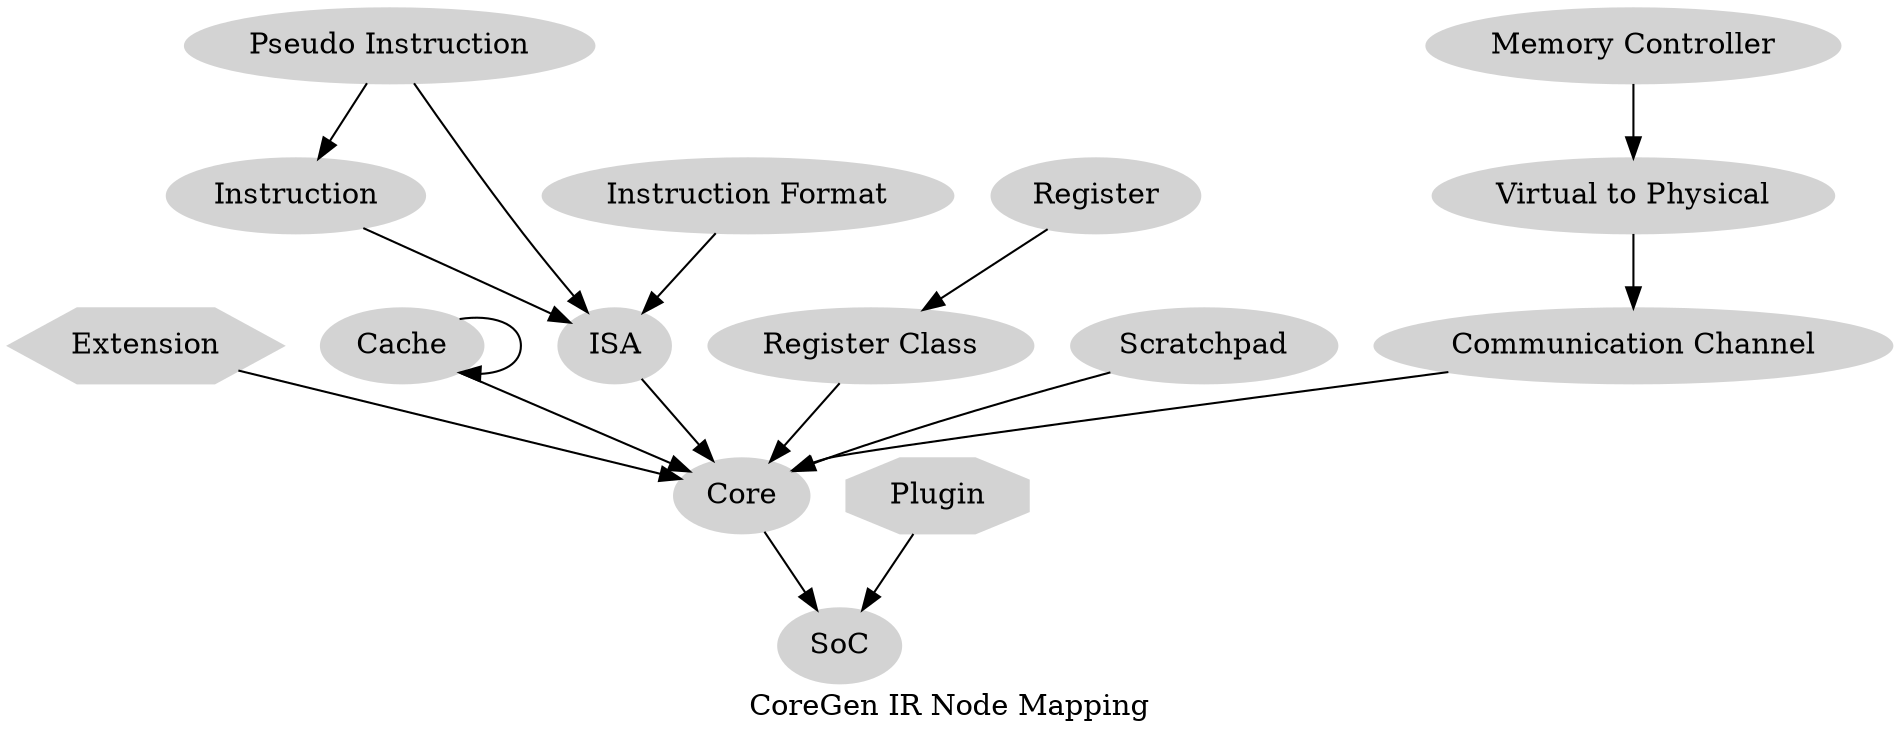 #
# nodemap.dot
#
# Copyright (C) 2017-2018 Tactical Computing Laboratories, LLC
# All Rights Reserved
# contact@tactcomplabs.com
#
# CoreGen can not be copied and/or distributed without the
# express permission of Tactical Computing Laboratories, LLC
#

digraph G {
  label="CoreGen IR Node Mapping";

  node [style=filled,color=lightgrey,shape=ellipse];

  SoCNode;
  SoCNode [label="SoC" shape=ellipse style=filled color=lightgrey];
  CoreNode;
  CoreNode [label="Core" shape=ellipse style=filled color=lightgrey];
  ExtNode;
  ExtNode [label="Extension" shape=hexagon style=filled color=lightgrey];
  PluginNode;
  PluginNode [label="Plugin" shape=octagon style=filled color=lightgrey];
  CacheNode;
  CacheNode [label="Cache" shape=ellipse style=filled color=lightgrey];
  PInstNode;
  PInstNode [label="Pseudo Instruction" shape=ellipse style=filled color=lightgrey];
  InstNode;
  InstNode [label="Instruction" shape=ellipse style=filled color=lightgrey];
  InstFormatNode;
  InstFormatNode [label="Instruction Format" shape=ellipse style=filled color=lightgrey];
  ISANode;
  ISANode [label="ISA" shape=ellipse style=filled color=lightgrey];
  RegClassNode;
  RegClassNode [label="Register Class" shape=ellipse style=filled color=lightgrey];
  RegNode;
  RegNode [label="Register" shape=ellipse style=filled color=lightgrey];
  SpadNode;
  SpadNode [label="Scratchpad" shape=ellipse style=filled color=lightgrey];
  MCtrlNode;
  MCtrlNode [label="Memory Controller" shape=ellipse style=filled color=lightgrey];
  VTPNode;
  VTPNode [label="Virtual to Physical" shape=ellipse style=filled color=lightgrey];
  CommNode;
  CommNode [label="Communication Channel" shape=ellipse style=filled color=lightgrey];

  #CoreRefNode;
  #CoreRefNode [label="Core" shape=box style=filled color=lightgrey];
  #ExtRefNode;
  #ExtRefNode [label="Extension" shape=box style=filled color=lightgrey];
  #CacheRefNode;
  #CacheRefNode [label="Cache" shape=box style=filled color=lightgrey];
  #PInstRefNode;
  #PInstRefNode [label="Pseudo Instruction" shape=box style=filled color=lightgrey];
  #InstRefNode;
  #InstRefNode [label="Instruction" shape=box style=filled color=lightgrey];
  #InstFormatRefNode;
  #InstFormatRefNode [label="Instruction Format" shape=box style=filled color=lightgrey];
  #ISARefNode;
  #ISARefNode [label="ISA" shape=box style=filled color=lightgrey];
  #RegClassRefNode;
  #RegClassRefNode [label="Register Class" shape=box style=filled color=lightgrey];
  #RegRefNode;
  #RegRefNode [label="Register" shape=box style=filled color=lightgrey];

  #CoreRefNode -> ExtNode;
  #ExtRefNode -> ExtNode;
  #CacheRefNode -> ExtNode;
  #PInstRefNode -> ExtNode;
  #InstRefNode -> ExtNode;
  #InstFormatRefNode -> ExtNode;
  #ISARefNode -> ExtNode;
  #RegClassRefNode -> ExtNode;
  #RegRefNode -> ExtNode;

  CoreNode -> SoCNode;
  RegNode -> RegClassNode;
  SpadNode -> CoreNode;
  ISANode -> CoreNode;
  MCtrlNode -> VTPNode;
  CommNode -> CoreNode;
  VTPNode -> CommNode;
  CacheNode -> CacheNode;
  CacheNode -> CoreNode;
  RegClassNode -> CoreNode;
  InstFormatNode -> ISANode;
  InstNode -> ISANode;
  PInstNode -> InstNode;
  PInstNode -> ISANode;
  ExtNode -> CoreNode;
  PluginNode -> SoCNode;
}
